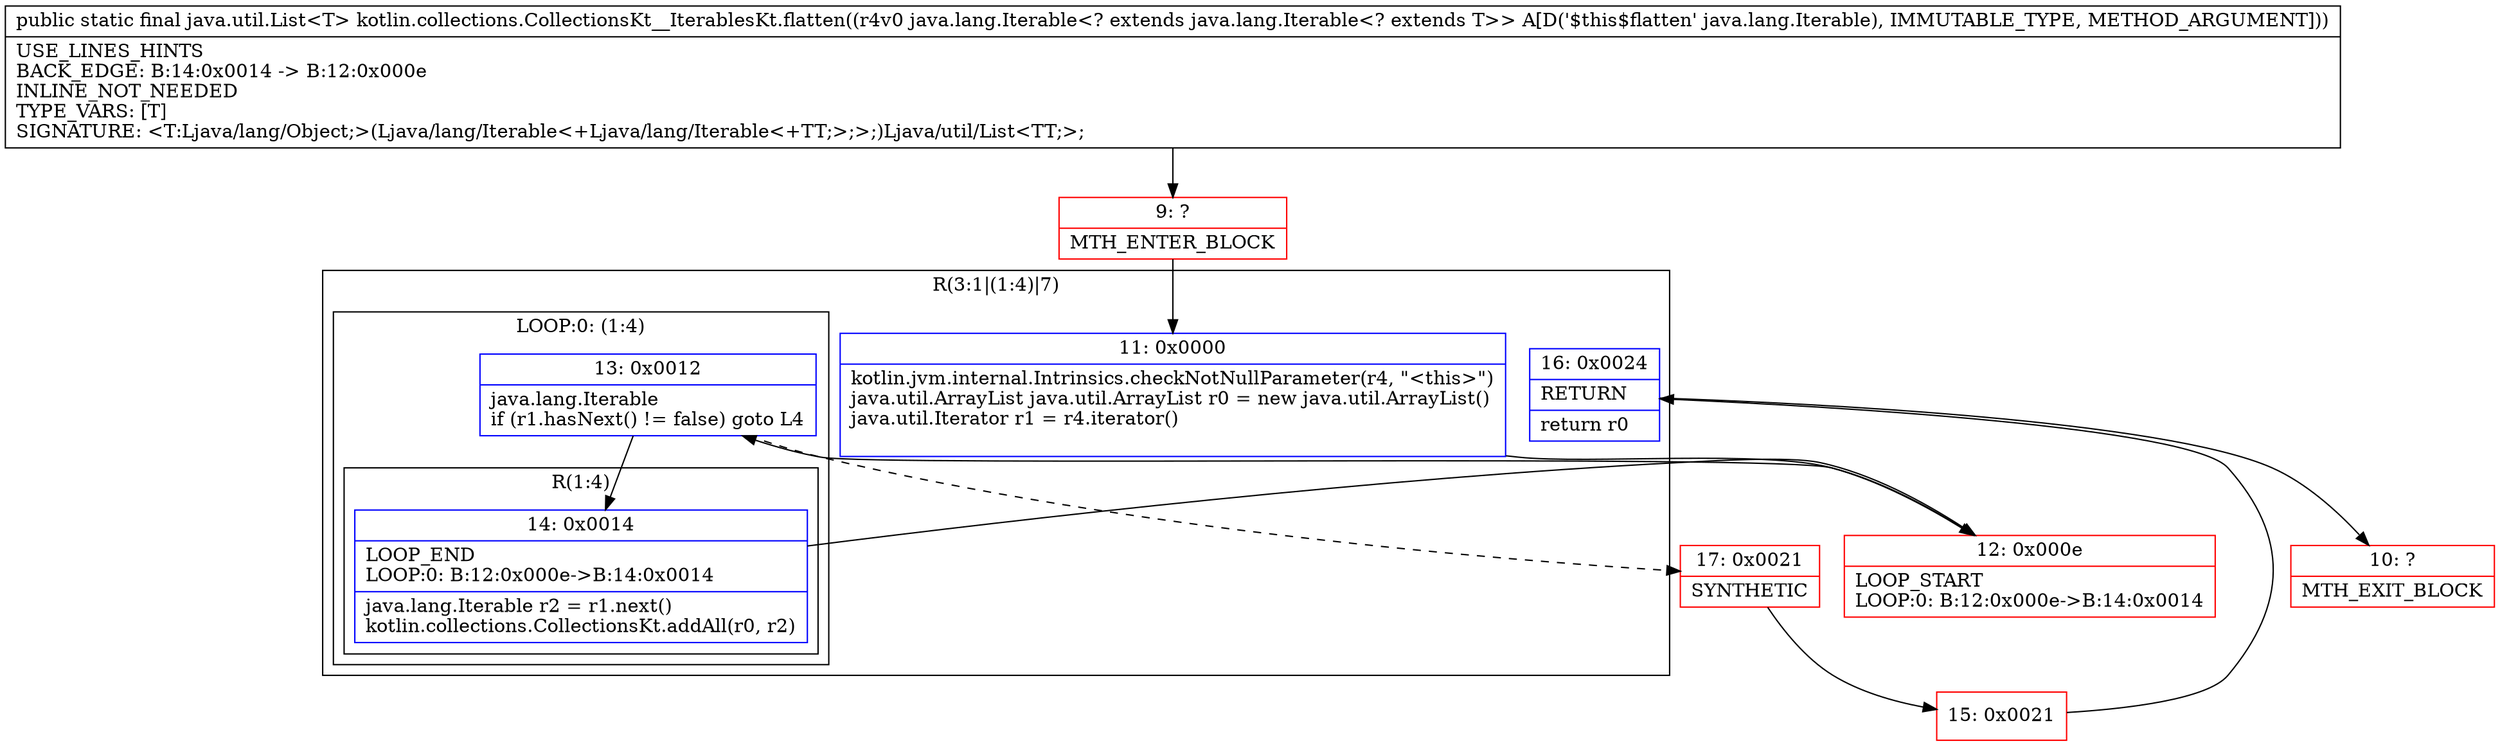 digraph "CFG forkotlin.collections.CollectionsKt__IterablesKt.flatten(Ljava\/lang\/Iterable;)Ljava\/util\/List;" {
subgraph cluster_Region_580761126 {
label = "R(3:1|(1:4)|7)";
node [shape=record,color=blue];
Node_11 [shape=record,label="{11\:\ 0x0000|kotlin.jvm.internal.Intrinsics.checkNotNullParameter(r4, \"\<this\>\")\ljava.util.ArrayList java.util.ArrayList r0 = new java.util.ArrayList()\ljava.util.Iterator r1 = r4.iterator()\l\l}"];
subgraph cluster_LoopRegion_366508597 {
label = "LOOP:0: (1:4)";
node [shape=record,color=blue];
Node_13 [shape=record,label="{13\:\ 0x0012|java.lang.Iterable \lif (r1.hasNext() != false) goto L4\l}"];
subgraph cluster_Region_912804325 {
label = "R(1:4)";
node [shape=record,color=blue];
Node_14 [shape=record,label="{14\:\ 0x0014|LOOP_END\lLOOP:0: B:12:0x000e\-\>B:14:0x0014\l|java.lang.Iterable r2 = r1.next()\lkotlin.collections.CollectionsKt.addAll(r0, r2)\l}"];
}
}
Node_16 [shape=record,label="{16\:\ 0x0024|RETURN\l|return r0\l}"];
}
Node_9 [shape=record,color=red,label="{9\:\ ?|MTH_ENTER_BLOCK\l}"];
Node_12 [shape=record,color=red,label="{12\:\ 0x000e|LOOP_START\lLOOP:0: B:12:0x000e\-\>B:14:0x0014\l}"];
Node_17 [shape=record,color=red,label="{17\:\ 0x0021|SYNTHETIC\l}"];
Node_15 [shape=record,color=red,label="{15\:\ 0x0021}"];
Node_10 [shape=record,color=red,label="{10\:\ ?|MTH_EXIT_BLOCK\l}"];
MethodNode[shape=record,label="{public static final java.util.List\<T\> kotlin.collections.CollectionsKt__IterablesKt.flatten((r4v0 java.lang.Iterable\<? extends java.lang.Iterable\<? extends T\>\> A[D('$this$flatten' java.lang.Iterable), IMMUTABLE_TYPE, METHOD_ARGUMENT]))  | USE_LINES_HINTS\lBACK_EDGE: B:14:0x0014 \-\> B:12:0x000e\lINLINE_NOT_NEEDED\lTYPE_VARS: [T]\lSIGNATURE: \<T:Ljava\/lang\/Object;\>(Ljava\/lang\/Iterable\<+Ljava\/lang\/Iterable\<+TT;\>;\>;)Ljava\/util\/List\<TT;\>;\l}"];
MethodNode -> Node_9;Node_11 -> Node_12;
Node_13 -> Node_14;
Node_13 -> Node_17[style=dashed];
Node_14 -> Node_12;
Node_16 -> Node_10;
Node_9 -> Node_11;
Node_12 -> Node_13;
Node_17 -> Node_15;
Node_15 -> Node_16;
}

